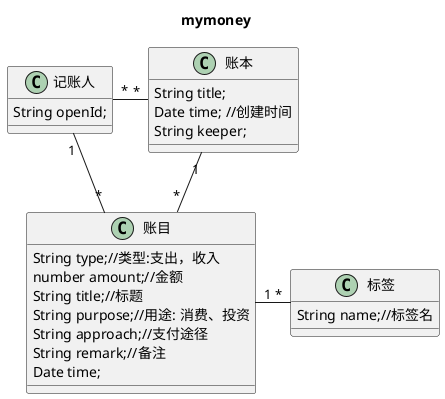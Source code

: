 @startuml
title mymoney

class "账本" as account_book {
    String title;
    Date time; //创建时间
    String keeper;
}

class "账目" as account_item {
    String type;//类型:支出，收入
    number amount;//金额
    String title;//标题
    String purpose;//用途: 消费、投资
    String approach;//支付途径
    String remark;//备注
    Date time;
}

class "标签" as tag {
    String name;//标签名
}

class "记账人" as recorder {
    String openId;
} 

account_book "1" -- "*" account_item
recorder "*" - "*" account_book
recorder "1" - "*" account_item
account_item "1" - "*" tag
@enduml